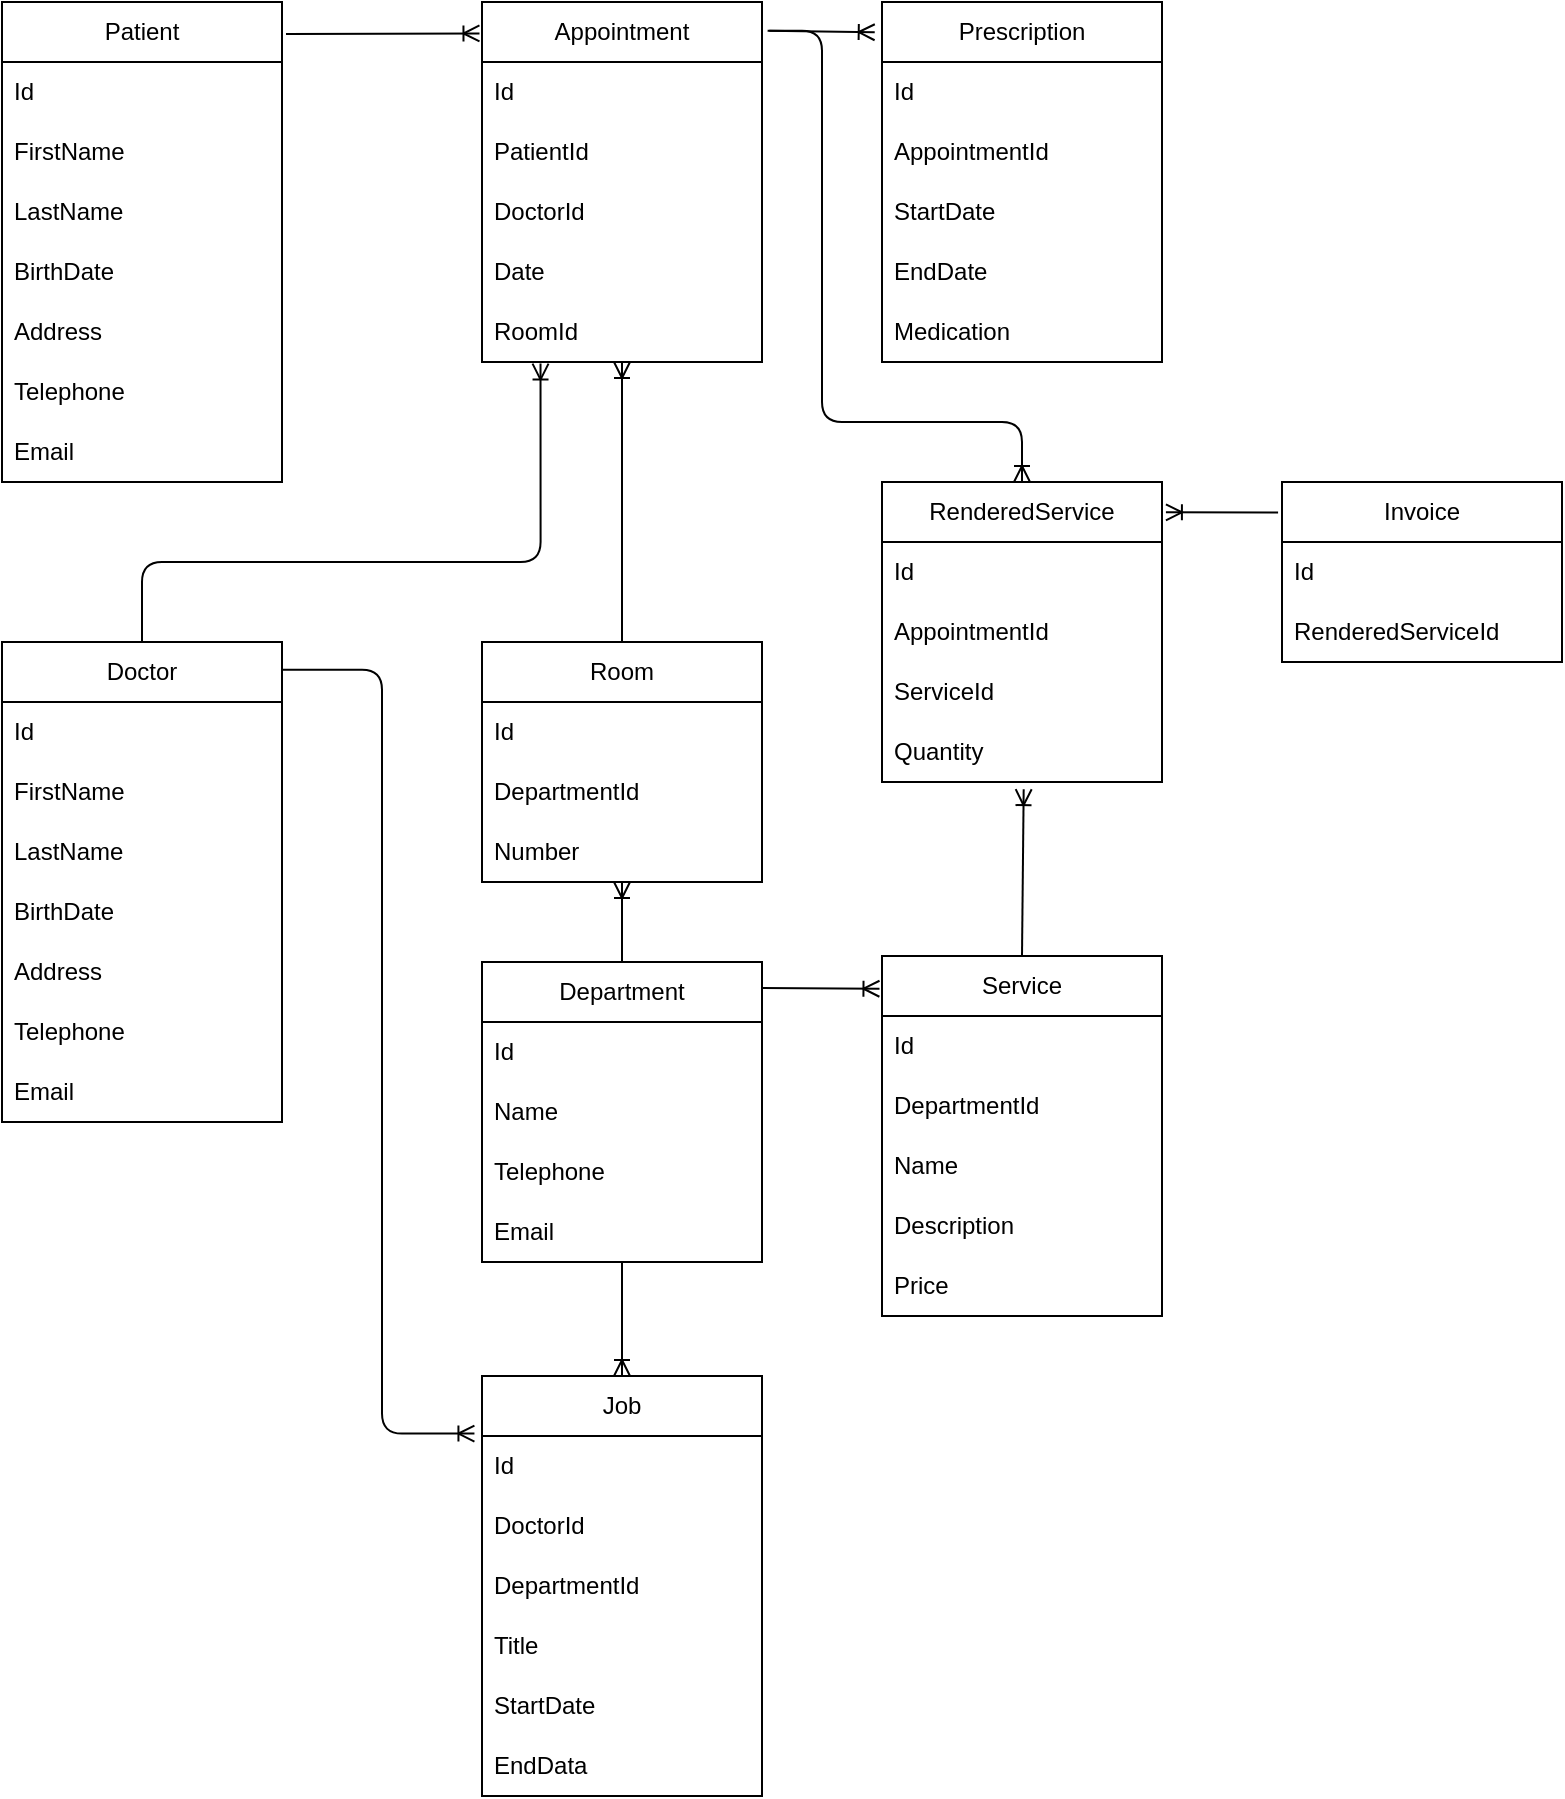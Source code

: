 <mxfile>
    <diagram id="FpmeJaDep5Wte57a1iU3" name="Page-1">
        <mxGraphModel dx="1385" dy="907" grid="1" gridSize="10" guides="1" tooltips="1" connect="1" arrows="1" fold="1" page="1" pageScale="1" pageWidth="850" pageHeight="1100" math="0" shadow="0">
            <root>
                <mxCell id="0"/>
                <mxCell id="1" parent="0"/>
                <mxCell id="6" value="Patient" style="swimlane;fontStyle=0;childLayout=stackLayout;horizontal=1;startSize=30;horizontalStack=0;resizeParent=1;resizeParentMax=0;resizeLast=0;collapsible=1;marginBottom=0;whiteSpace=wrap;html=1;" vertex="1" parent="1">
                    <mxGeometry x="40" y="40" width="140" height="240" as="geometry"/>
                </mxCell>
                <mxCell id="13" value="Id" style="text;strokeColor=none;fillColor=none;align=left;verticalAlign=middle;spacingLeft=4;spacingRight=4;overflow=hidden;points=[[0,0.5],[1,0.5]];portConstraint=eastwest;rotatable=0;whiteSpace=wrap;html=1;" vertex="1" parent="6">
                    <mxGeometry y="30" width="140" height="30" as="geometry"/>
                </mxCell>
                <mxCell id="7" value="FirstName" style="text;strokeColor=none;fillColor=none;align=left;verticalAlign=middle;spacingLeft=4;spacingRight=4;overflow=hidden;points=[[0,0.5],[1,0.5]];portConstraint=eastwest;rotatable=0;whiteSpace=wrap;html=1;" vertex="1" parent="6">
                    <mxGeometry y="60" width="140" height="30" as="geometry"/>
                </mxCell>
                <mxCell id="8" value="LastName" style="text;strokeColor=none;fillColor=none;align=left;verticalAlign=middle;spacingLeft=4;spacingRight=4;overflow=hidden;points=[[0,0.5],[1,0.5]];portConstraint=eastwest;rotatable=0;whiteSpace=wrap;html=1;" vertex="1" parent="6">
                    <mxGeometry y="90" width="140" height="30" as="geometry"/>
                </mxCell>
                <mxCell id="9" value="BirthDate" style="text;strokeColor=none;fillColor=none;align=left;verticalAlign=middle;spacingLeft=4;spacingRight=4;overflow=hidden;points=[[0,0.5],[1,0.5]];portConstraint=eastwest;rotatable=0;whiteSpace=wrap;html=1;" vertex="1" parent="6">
                    <mxGeometry y="120" width="140" height="30" as="geometry"/>
                </mxCell>
                <mxCell id="12" value="Address" style="text;strokeColor=none;fillColor=none;align=left;verticalAlign=middle;spacingLeft=4;spacingRight=4;overflow=hidden;points=[[0,0.5],[1,0.5]];portConstraint=eastwest;rotatable=0;whiteSpace=wrap;html=1;" vertex="1" parent="6">
                    <mxGeometry y="150" width="140" height="30" as="geometry"/>
                </mxCell>
                <mxCell id="11" value="Telephone" style="text;strokeColor=none;fillColor=none;align=left;verticalAlign=middle;spacingLeft=4;spacingRight=4;overflow=hidden;points=[[0,0.5],[1,0.5]];portConstraint=eastwest;rotatable=0;whiteSpace=wrap;html=1;" vertex="1" parent="6">
                    <mxGeometry y="180" width="140" height="30" as="geometry"/>
                </mxCell>
                <mxCell id="14" value="Email" style="text;strokeColor=none;fillColor=none;align=left;verticalAlign=middle;spacingLeft=4;spacingRight=4;overflow=hidden;points=[[0,0.5],[1,0.5]];portConstraint=eastwest;rotatable=0;whiteSpace=wrap;html=1;" vertex="1" parent="6">
                    <mxGeometry y="210" width="140" height="30" as="geometry"/>
                </mxCell>
                <mxCell id="15" value="Doctor" style="swimlane;fontStyle=0;childLayout=stackLayout;horizontal=1;startSize=30;horizontalStack=0;resizeParent=1;resizeParentMax=0;resizeLast=0;collapsible=1;marginBottom=0;whiteSpace=wrap;html=1;" vertex="1" parent="1">
                    <mxGeometry x="40" y="360" width="140" height="240" as="geometry"/>
                </mxCell>
                <mxCell id="16" value="Id" style="text;strokeColor=none;fillColor=none;align=left;verticalAlign=middle;spacingLeft=4;spacingRight=4;overflow=hidden;points=[[0,0.5],[1,0.5]];portConstraint=eastwest;rotatable=0;whiteSpace=wrap;html=1;" vertex="1" parent="15">
                    <mxGeometry y="30" width="140" height="30" as="geometry"/>
                </mxCell>
                <mxCell id="17" value="FirstName" style="text;strokeColor=none;fillColor=none;align=left;verticalAlign=middle;spacingLeft=4;spacingRight=4;overflow=hidden;points=[[0,0.5],[1,0.5]];portConstraint=eastwest;rotatable=0;whiteSpace=wrap;html=1;" vertex="1" parent="15">
                    <mxGeometry y="60" width="140" height="30" as="geometry"/>
                </mxCell>
                <mxCell id="18" value="LastName" style="text;strokeColor=none;fillColor=none;align=left;verticalAlign=middle;spacingLeft=4;spacingRight=4;overflow=hidden;points=[[0,0.5],[1,0.5]];portConstraint=eastwest;rotatable=0;whiteSpace=wrap;html=1;" vertex="1" parent="15">
                    <mxGeometry y="90" width="140" height="30" as="geometry"/>
                </mxCell>
                <mxCell id="19" value="BirthDate" style="text;strokeColor=none;fillColor=none;align=left;verticalAlign=middle;spacingLeft=4;spacingRight=4;overflow=hidden;points=[[0,0.5],[1,0.5]];portConstraint=eastwest;rotatable=0;whiteSpace=wrap;html=1;" vertex="1" parent="15">
                    <mxGeometry y="120" width="140" height="30" as="geometry"/>
                </mxCell>
                <mxCell id="20" value="Address" style="text;strokeColor=none;fillColor=none;align=left;verticalAlign=middle;spacingLeft=4;spacingRight=4;overflow=hidden;points=[[0,0.5],[1,0.5]];portConstraint=eastwest;rotatable=0;whiteSpace=wrap;html=1;" vertex="1" parent="15">
                    <mxGeometry y="150" width="140" height="30" as="geometry"/>
                </mxCell>
                <mxCell id="21" value="Telephone" style="text;strokeColor=none;fillColor=none;align=left;verticalAlign=middle;spacingLeft=4;spacingRight=4;overflow=hidden;points=[[0,0.5],[1,0.5]];portConstraint=eastwest;rotatable=0;whiteSpace=wrap;html=1;" vertex="1" parent="15">
                    <mxGeometry y="180" width="140" height="30" as="geometry"/>
                </mxCell>
                <mxCell id="22" value="Email" style="text;strokeColor=none;fillColor=none;align=left;verticalAlign=middle;spacingLeft=4;spacingRight=4;overflow=hidden;points=[[0,0.5],[1,0.5]];portConstraint=eastwest;rotatable=0;whiteSpace=wrap;html=1;" vertex="1" parent="15">
                    <mxGeometry y="210" width="140" height="30" as="geometry"/>
                </mxCell>
                <mxCell id="23" value="Department" style="swimlane;fontStyle=0;childLayout=stackLayout;horizontal=1;startSize=30;horizontalStack=0;resizeParent=1;resizeParentMax=0;resizeLast=0;collapsible=1;marginBottom=0;whiteSpace=wrap;html=1;" vertex="1" parent="1">
                    <mxGeometry x="280" y="520" width="140" height="150" as="geometry"/>
                </mxCell>
                <mxCell id="24" value="Id" style="text;strokeColor=none;fillColor=none;align=left;verticalAlign=middle;spacingLeft=4;spacingRight=4;overflow=hidden;points=[[0,0.5],[1,0.5]];portConstraint=eastwest;rotatable=0;whiteSpace=wrap;html=1;" vertex="1" parent="23">
                    <mxGeometry y="30" width="140" height="30" as="geometry"/>
                </mxCell>
                <mxCell id="25" value="Name" style="text;strokeColor=none;fillColor=none;align=left;verticalAlign=middle;spacingLeft=4;spacingRight=4;overflow=hidden;points=[[0,0.5],[1,0.5]];portConstraint=eastwest;rotatable=0;whiteSpace=wrap;html=1;" vertex="1" parent="23">
                    <mxGeometry y="60" width="140" height="30" as="geometry"/>
                </mxCell>
                <mxCell id="29" value="Telephone" style="text;strokeColor=none;fillColor=none;align=left;verticalAlign=middle;spacingLeft=4;spacingRight=4;overflow=hidden;points=[[0,0.5],[1,0.5]];portConstraint=eastwest;rotatable=0;whiteSpace=wrap;html=1;" vertex="1" parent="23">
                    <mxGeometry y="90" width="140" height="30" as="geometry"/>
                </mxCell>
                <mxCell id="30" value="Email" style="text;strokeColor=none;fillColor=none;align=left;verticalAlign=middle;spacingLeft=4;spacingRight=4;overflow=hidden;points=[[0,0.5],[1,0.5]];portConstraint=eastwest;rotatable=0;whiteSpace=wrap;html=1;" vertex="1" parent="23">
                    <mxGeometry y="120" width="140" height="30" as="geometry"/>
                </mxCell>
                <mxCell id="31" value="Appointment" style="swimlane;fontStyle=0;childLayout=stackLayout;horizontal=1;startSize=30;horizontalStack=0;resizeParent=1;resizeParentMax=0;resizeLast=0;collapsible=1;marginBottom=0;whiteSpace=wrap;html=1;" vertex="1" parent="1">
                    <mxGeometry x="280" y="40" width="140" height="180" as="geometry"/>
                </mxCell>
                <mxCell id="32" value="Id" style="text;strokeColor=none;fillColor=none;align=left;verticalAlign=middle;spacingLeft=4;spacingRight=4;overflow=hidden;points=[[0,0.5],[1,0.5]];portConstraint=eastwest;rotatable=0;whiteSpace=wrap;html=1;" vertex="1" parent="31">
                    <mxGeometry y="30" width="140" height="30" as="geometry"/>
                </mxCell>
                <mxCell id="34" value="PatientId" style="text;strokeColor=none;fillColor=none;align=left;verticalAlign=middle;spacingLeft=4;spacingRight=4;overflow=hidden;points=[[0,0.5],[1,0.5]];portConstraint=eastwest;rotatable=0;whiteSpace=wrap;html=1;" vertex="1" parent="31">
                    <mxGeometry y="60" width="140" height="30" as="geometry"/>
                </mxCell>
                <mxCell id="35" value="DoctorId" style="text;strokeColor=none;fillColor=none;align=left;verticalAlign=middle;spacingLeft=4;spacingRight=4;overflow=hidden;points=[[0,0.5],[1,0.5]];portConstraint=eastwest;rotatable=0;whiteSpace=wrap;html=1;" vertex="1" parent="31">
                    <mxGeometry y="90" width="140" height="30" as="geometry"/>
                </mxCell>
                <mxCell id="33" value="Date" style="text;strokeColor=none;fillColor=none;align=left;verticalAlign=middle;spacingLeft=4;spacingRight=4;overflow=hidden;points=[[0,0.5],[1,0.5]];portConstraint=eastwest;rotatable=0;whiteSpace=wrap;html=1;" vertex="1" parent="31">
                    <mxGeometry y="120" width="140" height="30" as="geometry"/>
                </mxCell>
                <mxCell id="38" value="RoomId" style="text;strokeColor=none;fillColor=none;align=left;verticalAlign=middle;spacingLeft=4;spacingRight=4;overflow=hidden;points=[[0,0.5],[1,0.5]];portConstraint=eastwest;rotatable=0;whiteSpace=wrap;html=1;" vertex="1" parent="31">
                    <mxGeometry y="150" width="140" height="30" as="geometry"/>
                </mxCell>
                <mxCell id="39" style="edgeStyle=orthogonalEdgeStyle;html=1;exitX=-0.027;exitY=0.137;exitDx=0;exitDy=0;endArrow=none;endFill=0;startArrow=ERoneToMany;startFill=0;entryX=0.997;entryY=0.058;entryDx=0;entryDy=0;entryPerimeter=0;exitPerimeter=0;" edge="1" parent="1" source="94" target="15">
                    <mxGeometry relative="1" as="geometry"/>
                </mxCell>
                <mxCell id="40" value="Service" style="swimlane;fontStyle=0;childLayout=stackLayout;horizontal=1;startSize=30;horizontalStack=0;resizeParent=1;resizeParentMax=0;resizeLast=0;collapsible=1;marginBottom=0;whiteSpace=wrap;html=1;" vertex="1" parent="1">
                    <mxGeometry x="480" y="517" width="140" height="180" as="geometry"/>
                </mxCell>
                <mxCell id="41" value="Id" style="text;strokeColor=none;fillColor=none;align=left;verticalAlign=middle;spacingLeft=4;spacingRight=4;overflow=hidden;points=[[0,0.5],[1,0.5]];portConstraint=eastwest;rotatable=0;whiteSpace=wrap;html=1;" vertex="1" parent="40">
                    <mxGeometry y="30" width="140" height="30" as="geometry"/>
                </mxCell>
                <mxCell id="59" value="DepartmentId" style="text;strokeColor=none;fillColor=none;align=left;verticalAlign=middle;spacingLeft=4;spacingRight=4;overflow=hidden;points=[[0,0.5],[1,0.5]];portConstraint=eastwest;rotatable=0;whiteSpace=wrap;html=1;" vertex="1" parent="40">
                    <mxGeometry y="60" width="140" height="30" as="geometry"/>
                </mxCell>
                <mxCell id="42" value="Name" style="text;strokeColor=none;fillColor=none;align=left;verticalAlign=middle;spacingLeft=4;spacingRight=4;overflow=hidden;points=[[0,0.5],[1,0.5]];portConstraint=eastwest;rotatable=0;whiteSpace=wrap;html=1;" vertex="1" parent="40">
                    <mxGeometry y="90" width="140" height="30" as="geometry"/>
                </mxCell>
                <mxCell id="43" value="Description" style="text;strokeColor=none;fillColor=none;align=left;verticalAlign=middle;spacingLeft=4;spacingRight=4;overflow=hidden;points=[[0,0.5],[1,0.5]];portConstraint=eastwest;rotatable=0;whiteSpace=wrap;html=1;" vertex="1" parent="40">
                    <mxGeometry y="120" width="140" height="30" as="geometry"/>
                </mxCell>
                <mxCell id="44" value="Price" style="text;strokeColor=none;fillColor=none;align=left;verticalAlign=middle;spacingLeft=4;spacingRight=4;overflow=hidden;points=[[0,0.5],[1,0.5]];portConstraint=eastwest;rotatable=0;whiteSpace=wrap;html=1;" vertex="1" parent="40">
                    <mxGeometry y="150" width="140" height="30" as="geometry"/>
                </mxCell>
                <mxCell id="46" style="edgeStyle=none;html=1;endArrow=ERoneToMany;endFill=0;startArrow=none;startFill=0;entryX=-0.009;entryY=0.104;entryDx=0;entryDy=0;entryPerimeter=0;" edge="1" parent="1">
                    <mxGeometry relative="1" as="geometry">
                        <mxPoint x="182" y="56" as="sourcePoint"/>
                        <mxPoint x="278.74" y="55.72" as="targetPoint"/>
                    </mxGeometry>
                </mxCell>
                <mxCell id="47" style="edgeStyle=orthogonalEdgeStyle;html=1;exitX=0.5;exitY=0;exitDx=0;exitDy=0;endArrow=ERoneToMany;endFill=0;startArrow=none;startFill=0;entryX=0.209;entryY=1.027;entryDx=0;entryDy=0;entryPerimeter=0;" edge="1" parent="1" source="15" target="38">
                    <mxGeometry relative="1" as="geometry">
                        <mxPoint x="190" y="475" as="sourcePoint"/>
                        <mxPoint x="290" y="475" as="targetPoint"/>
                        <Array as="points">
                            <mxPoint x="110" y="320"/>
                            <mxPoint x="309" y="320"/>
                        </Array>
                    </mxGeometry>
                </mxCell>
                <mxCell id="48" value="Room" style="swimlane;fontStyle=0;childLayout=stackLayout;horizontal=1;startSize=30;horizontalStack=0;resizeParent=1;resizeParentMax=0;resizeLast=0;collapsible=1;marginBottom=0;whiteSpace=wrap;html=1;" vertex="1" parent="1">
                    <mxGeometry x="280" y="360" width="140" height="120" as="geometry"/>
                </mxCell>
                <mxCell id="49" value="Id" style="text;strokeColor=none;fillColor=none;align=left;verticalAlign=middle;spacingLeft=4;spacingRight=4;overflow=hidden;points=[[0,0.5],[1,0.5]];portConstraint=eastwest;rotatable=0;whiteSpace=wrap;html=1;" vertex="1" parent="48">
                    <mxGeometry y="30" width="140" height="30" as="geometry"/>
                </mxCell>
                <mxCell id="50" value="DepartmentId" style="text;strokeColor=none;fillColor=none;align=left;verticalAlign=middle;spacingLeft=4;spacingRight=4;overflow=hidden;points=[[0,0.5],[1,0.5]];portConstraint=eastwest;rotatable=0;whiteSpace=wrap;html=1;" vertex="1" parent="48">
                    <mxGeometry y="60" width="140" height="30" as="geometry"/>
                </mxCell>
                <mxCell id="58" value="Number" style="text;strokeColor=none;fillColor=none;align=left;verticalAlign=middle;spacingLeft=4;spacingRight=4;overflow=hidden;points=[[0,0.5],[1,0.5]];portConstraint=eastwest;rotatable=0;whiteSpace=wrap;html=1;" vertex="1" parent="48">
                    <mxGeometry y="90" width="140" height="30" as="geometry"/>
                </mxCell>
                <mxCell id="54" style="html=1;exitX=0.5;exitY=0;exitDx=0;exitDy=0;endArrow=ERoneToMany;endFill=0;startArrow=none;startFill=0;" edge="1" parent="1" source="48">
                    <mxGeometry relative="1" as="geometry">
                        <mxPoint x="120" y="370" as="sourcePoint"/>
                        <mxPoint x="350" y="220" as="targetPoint"/>
                    </mxGeometry>
                </mxCell>
                <mxCell id="56" style="html=1;exitX=0.5;exitY=0;exitDx=0;exitDy=0;endArrow=ERoneToMany;endFill=0;startArrow=none;startFill=0;" edge="1" parent="1" source="23">
                    <mxGeometry relative="1" as="geometry">
                        <mxPoint x="360" y="370" as="sourcePoint"/>
                        <mxPoint x="350" y="480" as="targetPoint"/>
                    </mxGeometry>
                </mxCell>
                <mxCell id="60" style="html=1;endArrow=ERoneToMany;endFill=0;startArrow=none;startFill=0;entryX=-0.009;entryY=0.091;entryDx=0;entryDy=0;entryPerimeter=0;" edge="1" parent="1" target="40">
                    <mxGeometry relative="1" as="geometry">
                        <mxPoint x="420" y="533" as="sourcePoint"/>
                        <mxPoint x="360" y="490" as="targetPoint"/>
                    </mxGeometry>
                </mxCell>
                <mxCell id="61" value="Prescription" style="swimlane;fontStyle=0;childLayout=stackLayout;horizontal=1;startSize=30;horizontalStack=0;resizeParent=1;resizeParentMax=0;resizeLast=0;collapsible=1;marginBottom=0;whiteSpace=wrap;html=1;" vertex="1" parent="1">
                    <mxGeometry x="480" y="40" width="140" height="180" as="geometry"/>
                </mxCell>
                <mxCell id="62" value="Id" style="text;strokeColor=none;fillColor=none;align=left;verticalAlign=middle;spacingLeft=4;spacingRight=4;overflow=hidden;points=[[0,0.5],[1,0.5]];portConstraint=eastwest;rotatable=0;whiteSpace=wrap;html=1;" vertex="1" parent="61">
                    <mxGeometry y="30" width="140" height="30" as="geometry"/>
                </mxCell>
                <mxCell id="64" value="AppointmentId" style="text;strokeColor=none;fillColor=none;align=left;verticalAlign=middle;spacingLeft=4;spacingRight=4;overflow=hidden;points=[[0,0.5],[1,0.5]];portConstraint=eastwest;rotatable=0;whiteSpace=wrap;html=1;" vertex="1" parent="61">
                    <mxGeometry y="60" width="140" height="30" as="geometry"/>
                </mxCell>
                <mxCell id="66" value="StartDate" style="text;strokeColor=none;fillColor=none;align=left;verticalAlign=middle;spacingLeft=4;spacingRight=4;overflow=hidden;points=[[0,0.5],[1,0.5]];portConstraint=eastwest;rotatable=0;whiteSpace=wrap;html=1;" vertex="1" parent="61">
                    <mxGeometry y="90" width="140" height="30" as="geometry"/>
                </mxCell>
                <mxCell id="67" value="EndDate" style="text;strokeColor=none;fillColor=none;align=left;verticalAlign=middle;spacingLeft=4;spacingRight=4;overflow=hidden;points=[[0,0.5],[1,0.5]];portConstraint=eastwest;rotatable=0;whiteSpace=wrap;html=1;" vertex="1" parent="61">
                    <mxGeometry y="120" width="140" height="30" as="geometry"/>
                </mxCell>
                <mxCell id="68" value="Medication" style="text;strokeColor=none;fillColor=none;align=left;verticalAlign=middle;spacingLeft=4;spacingRight=4;overflow=hidden;points=[[0,0.5],[1,0.5]];portConstraint=eastwest;rotatable=0;whiteSpace=wrap;html=1;" vertex="1" parent="61">
                    <mxGeometry y="150" width="140" height="30" as="geometry"/>
                </mxCell>
                <mxCell id="69" style="edgeStyle=none;html=1;exitX=1.02;exitY=0.08;exitDx=0;exitDy=0;endArrow=ERoneToMany;endFill=0;startArrow=none;startFill=0;exitPerimeter=0;entryX=-0.026;entryY=0.084;entryDx=0;entryDy=0;entryPerimeter=0;" edge="1" parent="1" source="31" target="61">
                    <mxGeometry relative="1" as="geometry">
                        <mxPoint x="191.96" y="66.8" as="sourcePoint"/>
                        <mxPoint x="288.74" y="68.72" as="targetPoint"/>
                    </mxGeometry>
                </mxCell>
                <mxCell id="70" value="Invoice" style="swimlane;fontStyle=0;childLayout=stackLayout;horizontal=1;startSize=30;horizontalStack=0;resizeParent=1;resizeParentMax=0;resizeLast=0;collapsible=1;marginBottom=0;whiteSpace=wrap;html=1;" vertex="1" parent="1">
                    <mxGeometry x="680" y="280" width="140" height="90" as="geometry"/>
                </mxCell>
                <mxCell id="71" value="Id" style="text;strokeColor=none;fillColor=none;align=left;verticalAlign=middle;spacingLeft=4;spacingRight=4;overflow=hidden;points=[[0,0.5],[1,0.5]];portConstraint=eastwest;rotatable=0;whiteSpace=wrap;html=1;" vertex="1" parent="70">
                    <mxGeometry y="30" width="140" height="30" as="geometry"/>
                </mxCell>
                <mxCell id="74" value="RenderedServiceId" style="text;strokeColor=none;fillColor=none;align=left;verticalAlign=middle;spacingLeft=4;spacingRight=4;overflow=hidden;points=[[0,0.5],[1,0.5]];portConstraint=eastwest;rotatable=0;whiteSpace=wrap;html=1;" vertex="1" parent="70">
                    <mxGeometry y="60" width="140" height="30" as="geometry"/>
                </mxCell>
                <mxCell id="78" value="RenderedService" style="swimlane;fontStyle=0;childLayout=stackLayout;horizontal=1;startSize=30;horizontalStack=0;resizeParent=1;resizeParentMax=0;resizeLast=0;collapsible=1;marginBottom=0;whiteSpace=wrap;html=1;" vertex="1" parent="1">
                    <mxGeometry x="480" y="280" width="140" height="150" as="geometry"/>
                </mxCell>
                <mxCell id="79" value="Id" style="text;strokeColor=none;fillColor=none;align=left;verticalAlign=middle;spacingLeft=4;spacingRight=4;overflow=hidden;points=[[0,0.5],[1,0.5]];portConstraint=eastwest;rotatable=0;whiteSpace=wrap;html=1;" vertex="1" parent="78">
                    <mxGeometry y="30" width="140" height="30" as="geometry"/>
                </mxCell>
                <mxCell id="81" value="AppointmentId" style="text;strokeColor=none;fillColor=none;align=left;verticalAlign=middle;spacingLeft=4;spacingRight=4;overflow=hidden;points=[[0,0.5],[1,0.5]];portConstraint=eastwest;rotatable=0;whiteSpace=wrap;html=1;" vertex="1" parent="78">
                    <mxGeometry y="60" width="140" height="30" as="geometry"/>
                </mxCell>
                <mxCell id="82" value="ServiceId" style="text;strokeColor=none;fillColor=none;align=left;verticalAlign=middle;spacingLeft=4;spacingRight=4;overflow=hidden;points=[[0,0.5],[1,0.5]];portConstraint=eastwest;rotatable=0;whiteSpace=wrap;html=1;" vertex="1" parent="78">
                    <mxGeometry y="90" width="140" height="30" as="geometry"/>
                </mxCell>
                <mxCell id="83" value="Quantity" style="text;strokeColor=none;fillColor=none;align=left;verticalAlign=middle;spacingLeft=4;spacingRight=4;overflow=hidden;points=[[0,0.5],[1,0.5]];portConstraint=eastwest;rotatable=0;whiteSpace=wrap;html=1;" vertex="1" parent="78">
                    <mxGeometry y="120" width="140" height="30" as="geometry"/>
                </mxCell>
                <mxCell id="85" style="edgeStyle=orthogonalEdgeStyle;html=1;exitX=1.026;exitY=0.08;exitDx=0;exitDy=0;endArrow=ERoneToMany;endFill=0;startArrow=none;startFill=0;exitPerimeter=0;entryX=0.5;entryY=0;entryDx=0;entryDy=0;" edge="1" parent="1" source="31" target="78">
                    <mxGeometry relative="1" as="geometry">
                        <mxPoint x="432.8" y="64.4" as="sourcePoint"/>
                        <mxPoint x="486.36" y="65.12" as="targetPoint"/>
                        <Array as="points">
                            <mxPoint x="450" y="54"/>
                            <mxPoint x="450" y="250"/>
                            <mxPoint x="550" y="250"/>
                        </Array>
                    </mxGeometry>
                </mxCell>
                <mxCell id="86" style="html=1;endArrow=ERoneToMany;endFill=0;startArrow=none;startFill=0;entryX=0.506;entryY=1.12;entryDx=0;entryDy=0;entryPerimeter=0;exitX=0.5;exitY=0;exitDx=0;exitDy=0;" edge="1" parent="1" source="40" target="83">
                    <mxGeometry relative="1" as="geometry">
                        <mxPoint x="430" y="546" as="sourcePoint"/>
                        <mxPoint x="488.74" y="546.11" as="targetPoint"/>
                    </mxGeometry>
                </mxCell>
                <mxCell id="87" style="html=1;endArrow=ERoneToMany;endFill=0;startArrow=none;startFill=0;entryX=1.014;entryY=0.101;entryDx=0;entryDy=0;entryPerimeter=0;exitX=-0.014;exitY=0.169;exitDx=0;exitDy=0;exitPerimeter=0;" edge="1" parent="1" source="70" target="78">
                    <mxGeometry relative="1" as="geometry">
                        <mxPoint x="560" y="527" as="sourcePoint"/>
                        <mxPoint x="560.84" y="443.6" as="targetPoint"/>
                    </mxGeometry>
                </mxCell>
                <mxCell id="94" value="Job" style="swimlane;fontStyle=0;childLayout=stackLayout;horizontal=1;startSize=30;horizontalStack=0;resizeParent=1;resizeParentMax=0;resizeLast=0;collapsible=1;marginBottom=0;whiteSpace=wrap;html=1;" vertex="1" parent="1">
                    <mxGeometry x="280" y="727" width="140" height="210" as="geometry"/>
                </mxCell>
                <mxCell id="95" value="Id" style="text;strokeColor=none;fillColor=none;align=left;verticalAlign=middle;spacingLeft=4;spacingRight=4;overflow=hidden;points=[[0,0.5],[1,0.5]];portConstraint=eastwest;rotatable=0;whiteSpace=wrap;html=1;" vertex="1" parent="94">
                    <mxGeometry y="30" width="140" height="30" as="geometry"/>
                </mxCell>
                <mxCell id="101" value="DoctorId" style="text;strokeColor=none;fillColor=none;align=left;verticalAlign=middle;spacingLeft=4;spacingRight=4;overflow=hidden;points=[[0,0.5],[1,0.5]];portConstraint=eastwest;rotatable=0;whiteSpace=wrap;html=1;" vertex="1" parent="94">
                    <mxGeometry y="60" width="140" height="30" as="geometry"/>
                </mxCell>
                <mxCell id="96" value="DepartmentId" style="text;strokeColor=none;fillColor=none;align=left;verticalAlign=middle;spacingLeft=4;spacingRight=4;overflow=hidden;points=[[0,0.5],[1,0.5]];portConstraint=eastwest;rotatable=0;whiteSpace=wrap;html=1;" vertex="1" parent="94">
                    <mxGeometry y="90" width="140" height="30" as="geometry"/>
                </mxCell>
                <mxCell id="97" value="Title" style="text;strokeColor=none;fillColor=none;align=left;verticalAlign=middle;spacingLeft=4;spacingRight=4;overflow=hidden;points=[[0,0.5],[1,0.5]];portConstraint=eastwest;rotatable=0;whiteSpace=wrap;html=1;" vertex="1" parent="94">
                    <mxGeometry y="120" width="140" height="30" as="geometry"/>
                </mxCell>
                <mxCell id="99" value="StartDate" style="text;strokeColor=none;fillColor=none;align=left;verticalAlign=middle;spacingLeft=4;spacingRight=4;overflow=hidden;points=[[0,0.5],[1,0.5]];portConstraint=eastwest;rotatable=0;whiteSpace=wrap;html=1;" vertex="1" parent="94">
                    <mxGeometry y="150" width="140" height="30" as="geometry"/>
                </mxCell>
                <mxCell id="100" value="EndData" style="text;strokeColor=none;fillColor=none;align=left;verticalAlign=middle;spacingLeft=4;spacingRight=4;overflow=hidden;points=[[0,0.5],[1,0.5]];portConstraint=eastwest;rotatable=0;whiteSpace=wrap;html=1;" vertex="1" parent="94">
                    <mxGeometry y="180" width="140" height="30" as="geometry"/>
                </mxCell>
                <mxCell id="98" style="html=1;exitX=0.5;exitY=0;exitDx=0;exitDy=0;endArrow=none;endFill=0;startArrow=ERoneToMany;startFill=0;" edge="1" parent="1" source="94">
                    <mxGeometry relative="1" as="geometry">
                        <mxPoint x="286.22" y="753.44" as="sourcePoint"/>
                        <mxPoint x="350" y="670" as="targetPoint"/>
                    </mxGeometry>
                </mxCell>
            </root>
        </mxGraphModel>
    </diagram>
</mxfile>